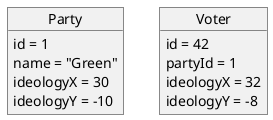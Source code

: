 @startuml
object Party {
  id = 1
  name = "Green"
  ideologyX = 30
  ideologyY = -10
}
object Voter {
  id = 42
  partyId = 1
  ideologyX = 32
  ideologyY = -8
}
@enduml

